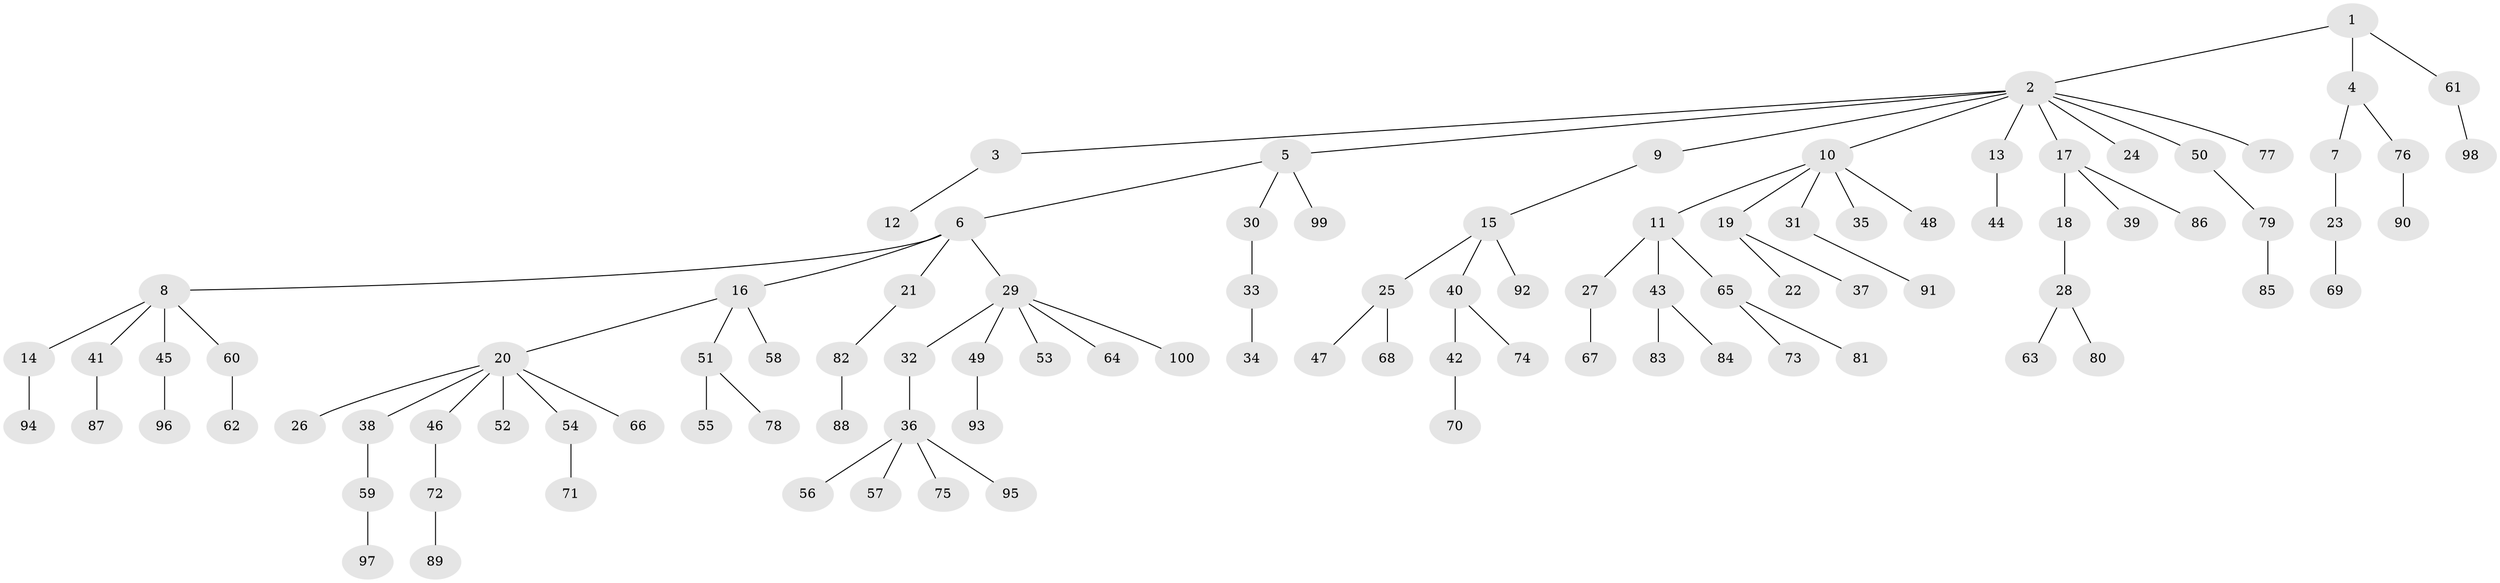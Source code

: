 // coarse degree distribution, {3: 0.07142857142857142, 14: 0.014285714285714285, 1: 0.5571428571428572, 5: 0.04285714285714286, 2: 0.2571428571428571, 4: 0.04285714285714286, 7: 0.014285714285714285}
// Generated by graph-tools (version 1.1) at 2025/24/03/03/25 07:24:06]
// undirected, 100 vertices, 99 edges
graph export_dot {
graph [start="1"]
  node [color=gray90,style=filled];
  1;
  2;
  3;
  4;
  5;
  6;
  7;
  8;
  9;
  10;
  11;
  12;
  13;
  14;
  15;
  16;
  17;
  18;
  19;
  20;
  21;
  22;
  23;
  24;
  25;
  26;
  27;
  28;
  29;
  30;
  31;
  32;
  33;
  34;
  35;
  36;
  37;
  38;
  39;
  40;
  41;
  42;
  43;
  44;
  45;
  46;
  47;
  48;
  49;
  50;
  51;
  52;
  53;
  54;
  55;
  56;
  57;
  58;
  59;
  60;
  61;
  62;
  63;
  64;
  65;
  66;
  67;
  68;
  69;
  70;
  71;
  72;
  73;
  74;
  75;
  76;
  77;
  78;
  79;
  80;
  81;
  82;
  83;
  84;
  85;
  86;
  87;
  88;
  89;
  90;
  91;
  92;
  93;
  94;
  95;
  96;
  97;
  98;
  99;
  100;
  1 -- 2;
  1 -- 4;
  1 -- 61;
  2 -- 3;
  2 -- 5;
  2 -- 9;
  2 -- 10;
  2 -- 13;
  2 -- 17;
  2 -- 24;
  2 -- 50;
  2 -- 77;
  3 -- 12;
  4 -- 7;
  4 -- 76;
  5 -- 6;
  5 -- 30;
  5 -- 99;
  6 -- 8;
  6 -- 16;
  6 -- 21;
  6 -- 29;
  7 -- 23;
  8 -- 14;
  8 -- 41;
  8 -- 45;
  8 -- 60;
  9 -- 15;
  10 -- 11;
  10 -- 19;
  10 -- 31;
  10 -- 35;
  10 -- 48;
  11 -- 27;
  11 -- 43;
  11 -- 65;
  13 -- 44;
  14 -- 94;
  15 -- 25;
  15 -- 40;
  15 -- 92;
  16 -- 20;
  16 -- 51;
  16 -- 58;
  17 -- 18;
  17 -- 39;
  17 -- 86;
  18 -- 28;
  19 -- 22;
  19 -- 37;
  20 -- 26;
  20 -- 38;
  20 -- 46;
  20 -- 52;
  20 -- 54;
  20 -- 66;
  21 -- 82;
  23 -- 69;
  25 -- 47;
  25 -- 68;
  27 -- 67;
  28 -- 63;
  28 -- 80;
  29 -- 32;
  29 -- 49;
  29 -- 53;
  29 -- 64;
  29 -- 100;
  30 -- 33;
  31 -- 91;
  32 -- 36;
  33 -- 34;
  36 -- 56;
  36 -- 57;
  36 -- 75;
  36 -- 95;
  38 -- 59;
  40 -- 42;
  40 -- 74;
  41 -- 87;
  42 -- 70;
  43 -- 83;
  43 -- 84;
  45 -- 96;
  46 -- 72;
  49 -- 93;
  50 -- 79;
  51 -- 55;
  51 -- 78;
  54 -- 71;
  59 -- 97;
  60 -- 62;
  61 -- 98;
  65 -- 73;
  65 -- 81;
  72 -- 89;
  76 -- 90;
  79 -- 85;
  82 -- 88;
}
